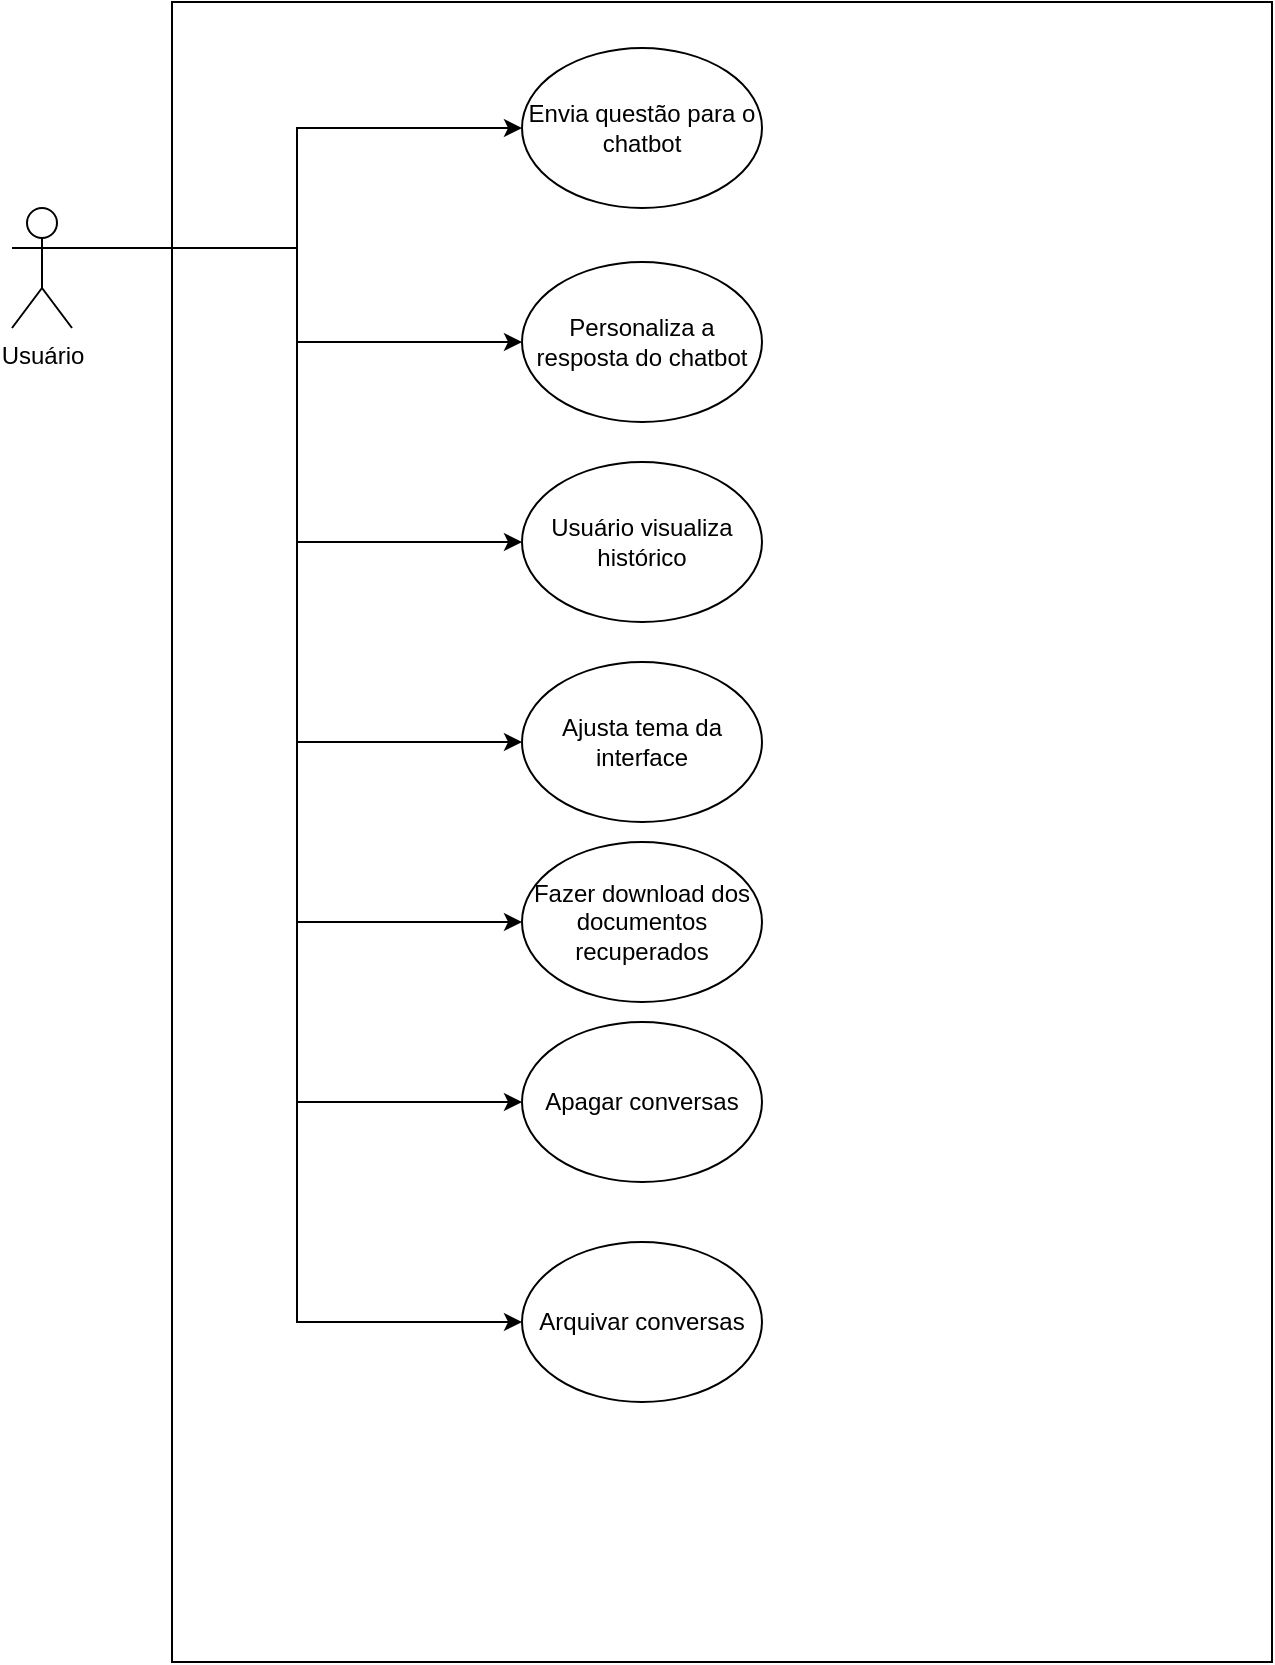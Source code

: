 <mxfile version="24.7.7">
  <diagram name="Page-1" id="e7e014a7-5840-1c2e-5031-d8a46d1fe8dd">
    <mxGraphModel dx="1050" dy="565" grid="1" gridSize="10" guides="1" tooltips="1" connect="1" arrows="1" fold="1" page="1" pageScale="1" pageWidth="1169" pageHeight="826" background="none" math="0" shadow="0">
      <root>
        <mxCell id="0" />
        <mxCell id="1" parent="0" />
        <mxCell id="JY8lOuZRd5-_CKJqhjDM-41" value="Usuário" style="shape=umlActor;verticalLabelPosition=bottom;verticalAlign=top;html=1;outlineConnect=0;" parent="1" vertex="1">
          <mxGeometry x="210" y="383" width="30" height="60" as="geometry" />
        </mxCell>
        <mxCell id="JY8lOuZRd5-_CKJqhjDM-43" value="" style="rounded=0;whiteSpace=wrap;html=1;" parent="1" vertex="1">
          <mxGeometry x="290" y="280" width="550" height="830" as="geometry" />
        </mxCell>
        <mxCell id="JY8lOuZRd5-_CKJqhjDM-44" value="Envia questão para o chatbot" style="ellipse;whiteSpace=wrap;html=1;" parent="1" vertex="1">
          <mxGeometry x="465" y="303" width="120" height="80" as="geometry" />
        </mxCell>
        <mxCell id="JY8lOuZRd5-_CKJqhjDM-45" value="" style="endArrow=classic;html=1;rounded=0;exitX=1;exitY=0.333;exitDx=0;exitDy=0;exitPerimeter=0;edgeStyle=orthogonalEdgeStyle;" parent="1" source="JY8lOuZRd5-_CKJqhjDM-41" target="JY8lOuZRd5-_CKJqhjDM-44" edge="1">
          <mxGeometry width="50" height="50" relative="1" as="geometry">
            <mxPoint x="520" y="590" as="sourcePoint" />
            <mxPoint x="570" y="540" as="targetPoint" />
          </mxGeometry>
        </mxCell>
        <mxCell id="JY8lOuZRd5-_CKJqhjDM-46" value="Personaliza a resposta do chatbot" style="ellipse;whiteSpace=wrap;html=1;" parent="1" vertex="1">
          <mxGeometry x="465" y="410" width="120" height="80" as="geometry" />
        </mxCell>
        <mxCell id="JY8lOuZRd5-_CKJqhjDM-47" value="Usuário visualiza histórico" style="ellipse;whiteSpace=wrap;html=1;" parent="1" vertex="1">
          <mxGeometry x="465" y="510" width="120" height="80" as="geometry" />
        </mxCell>
        <mxCell id="JY8lOuZRd5-_CKJqhjDM-48" value="Ajusta tema da interface" style="ellipse;whiteSpace=wrap;html=1;" parent="1" vertex="1">
          <mxGeometry x="465" y="610" width="120" height="80" as="geometry" />
        </mxCell>
        <mxCell id="JY8lOuZRd5-_CKJqhjDM-50" value="" style="endArrow=classic;html=1;rounded=0;exitX=1;exitY=0.333;exitDx=0;exitDy=0;exitPerimeter=0;edgeStyle=orthogonalEdgeStyle;" parent="1" source="JY8lOuZRd5-_CKJqhjDM-41" target="JY8lOuZRd5-_CKJqhjDM-46" edge="1">
          <mxGeometry width="50" height="50" relative="1" as="geometry">
            <mxPoint x="240" y="422" as="sourcePoint" />
            <mxPoint x="570" y="620" as="targetPoint" />
          </mxGeometry>
        </mxCell>
        <mxCell id="JY8lOuZRd5-_CKJqhjDM-52" value="" style="endArrow=classic;html=1;rounded=0;exitX=1;exitY=0.333;exitDx=0;exitDy=0;exitPerimeter=0;entryX=0;entryY=0.5;entryDx=0;entryDy=0;edgeStyle=orthogonalEdgeStyle;" parent="1" source="JY8lOuZRd5-_CKJqhjDM-41" target="JY8lOuZRd5-_CKJqhjDM-47" edge="1">
          <mxGeometry width="50" height="50" relative="1" as="geometry">
            <mxPoint x="520" y="670" as="sourcePoint" />
            <mxPoint x="570" y="620" as="targetPoint" />
          </mxGeometry>
        </mxCell>
        <mxCell id="JY8lOuZRd5-_CKJqhjDM-53" value="" style="endArrow=classic;html=1;rounded=0;exitX=1;exitY=0.333;exitDx=0;exitDy=0;exitPerimeter=0;entryX=0;entryY=0.5;entryDx=0;entryDy=0;edgeStyle=orthogonalEdgeStyle;" parent="1" source="JY8lOuZRd5-_CKJqhjDM-41" target="JY8lOuZRd5-_CKJqhjDM-48" edge="1">
          <mxGeometry width="50" height="50" relative="1" as="geometry">
            <mxPoint x="560" y="670" as="sourcePoint" />
            <mxPoint x="610" y="620" as="targetPoint" />
          </mxGeometry>
        </mxCell>
        <mxCell id="uBrv_x0mu2H8WmfpOcEJ-1" value="Fazer download dos documentos recuperados" style="ellipse;whiteSpace=wrap;html=1;" vertex="1" parent="1">
          <mxGeometry x="465" y="700" width="120" height="80" as="geometry" />
        </mxCell>
        <mxCell id="uBrv_x0mu2H8WmfpOcEJ-2" value="Apagar conversas" style="ellipse;whiteSpace=wrap;html=1;" vertex="1" parent="1">
          <mxGeometry x="465" y="790" width="120" height="80" as="geometry" />
        </mxCell>
        <mxCell id="uBrv_x0mu2H8WmfpOcEJ-3" value="Arquivar conversas" style="ellipse;whiteSpace=wrap;html=1;" vertex="1" parent="1">
          <mxGeometry x="465" y="900" width="120" height="80" as="geometry" />
        </mxCell>
        <mxCell id="uBrv_x0mu2H8WmfpOcEJ-4" style="rounded=0;orthogonalLoop=1;jettySize=auto;html=1;exitX=1;exitY=0.333;exitDx=0;exitDy=0;exitPerimeter=0;entryX=0;entryY=0.5;entryDx=0;entryDy=0;edgeStyle=orthogonalEdgeStyle;" edge="1" parent="1" source="JY8lOuZRd5-_CKJqhjDM-41" target="uBrv_x0mu2H8WmfpOcEJ-1">
          <mxGeometry relative="1" as="geometry">
            <mxPoint x="240" y="700" as="targetPoint" />
          </mxGeometry>
        </mxCell>
        <mxCell id="uBrv_x0mu2H8WmfpOcEJ-5" style="edgeStyle=orthogonalEdgeStyle;rounded=0;orthogonalLoop=1;jettySize=auto;html=1;exitX=1;exitY=0.333;exitDx=0;exitDy=0;exitPerimeter=0;entryX=0;entryY=0.5;entryDx=0;entryDy=0;" edge="1" parent="1" source="JY8lOuZRd5-_CKJqhjDM-41" target="uBrv_x0mu2H8WmfpOcEJ-2">
          <mxGeometry relative="1" as="geometry" />
        </mxCell>
        <mxCell id="uBrv_x0mu2H8WmfpOcEJ-6" style="edgeStyle=orthogonalEdgeStyle;rounded=0;orthogonalLoop=1;jettySize=auto;html=1;exitX=1;exitY=0.333;exitDx=0;exitDy=0;exitPerimeter=0;entryX=0;entryY=0.5;entryDx=0;entryDy=0;" edge="1" parent="1" source="JY8lOuZRd5-_CKJqhjDM-41" target="uBrv_x0mu2H8WmfpOcEJ-3">
          <mxGeometry relative="1" as="geometry" />
        </mxCell>
      </root>
    </mxGraphModel>
  </diagram>
</mxfile>
